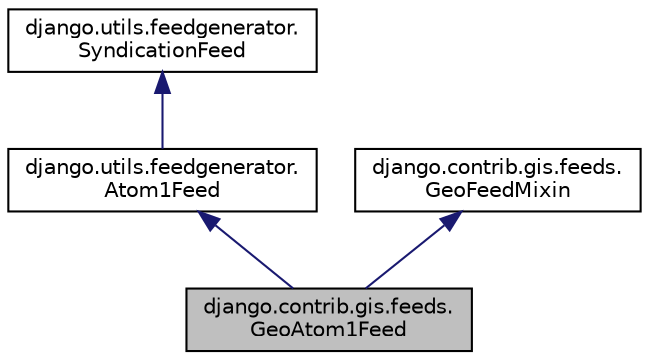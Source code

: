 digraph "django.contrib.gis.feeds.GeoAtom1Feed"
{
 // LATEX_PDF_SIZE
  edge [fontname="Helvetica",fontsize="10",labelfontname="Helvetica",labelfontsize="10"];
  node [fontname="Helvetica",fontsize="10",shape=record];
  Node1 [label="django.contrib.gis.feeds.\lGeoAtom1Feed",height=0.2,width=0.4,color="black", fillcolor="grey75", style="filled", fontcolor="black",tooltip=" "];
  Node2 -> Node1 [dir="back",color="midnightblue",fontsize="10",style="solid"];
  Node2 [label="django.utils.feedgenerator.\lAtom1Feed",height=0.2,width=0.4,color="black", fillcolor="white", style="filled",URL="$classdjango_1_1utils_1_1feedgenerator_1_1_atom1_feed.html",tooltip=" "];
  Node3 -> Node2 [dir="back",color="midnightblue",fontsize="10",style="solid"];
  Node3 [label="django.utils.feedgenerator.\lSyndicationFeed",height=0.2,width=0.4,color="black", fillcolor="white", style="filled",URL="$classdjango_1_1utils_1_1feedgenerator_1_1_syndication_feed.html",tooltip=" "];
  Node4 -> Node1 [dir="back",color="midnightblue",fontsize="10",style="solid"];
  Node4 [label="django.contrib.gis.feeds.\lGeoFeedMixin",height=0.2,width=0.4,color="black", fillcolor="white", style="filled",URL="$classdjango_1_1contrib_1_1gis_1_1feeds_1_1_geo_feed_mixin.html",tooltip=" "];
}

